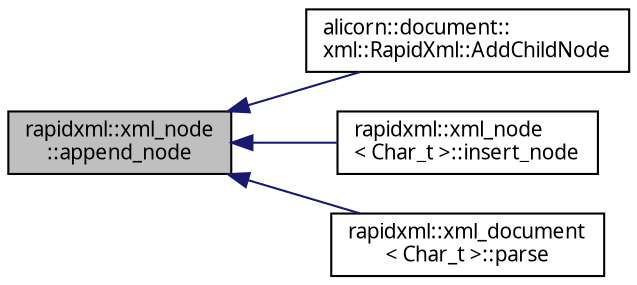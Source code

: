 digraph "rapidxml::xml_node::append_node"
{
 // INTERACTIVE_SVG=YES
  edge [fontname="Verdana",fontsize="10",labelfontname="Verdana",labelfontsize="10"];
  node [fontname="Verdana",fontsize="10",shape=record];
  rankdir="LR";
  Node1 [label="rapidxml::xml_node\l::append_node",height=0.2,width=0.4,color="black", fillcolor="grey75", style="filled", fontcolor="black"];
  Node1 -> Node2 [dir="back",color="midnightblue",fontsize="10",style="solid",fontname="Verdana"];
  Node2 [label="alicorn::document::\lxml::RapidXml::AddChildNode",height=0.2,width=0.4,color="black", fillcolor="white", style="filled",URL="$a00131.html#a5c08bfefb23069ab03adddc449ab00df",tooltip="Добавить в текущий узел новый дочерний узел. "];
  Node1 -> Node3 [dir="back",color="midnightblue",fontsize="10",style="solid",fontname="Verdana"];
  Node3 [label="rapidxml::xml_node\l\< Char_t \>::insert_node",height=0.2,width=0.4,color="black", fillcolor="white", style="filled",URL="$a00155.html#a666880f42a7e486d78cc45ed51c7c46d"];
  Node1 -> Node4 [dir="back",color="midnightblue",fontsize="10",style="solid",fontname="Verdana"];
  Node4 [label="rapidxml::xml_document\l\< Char_t \>::parse",height=0.2,width=0.4,color="black", fillcolor="white", style="filled",URL="$a00154.html#ac6e73ff9ac323bf5a370c38feb03a6b1"];
}

